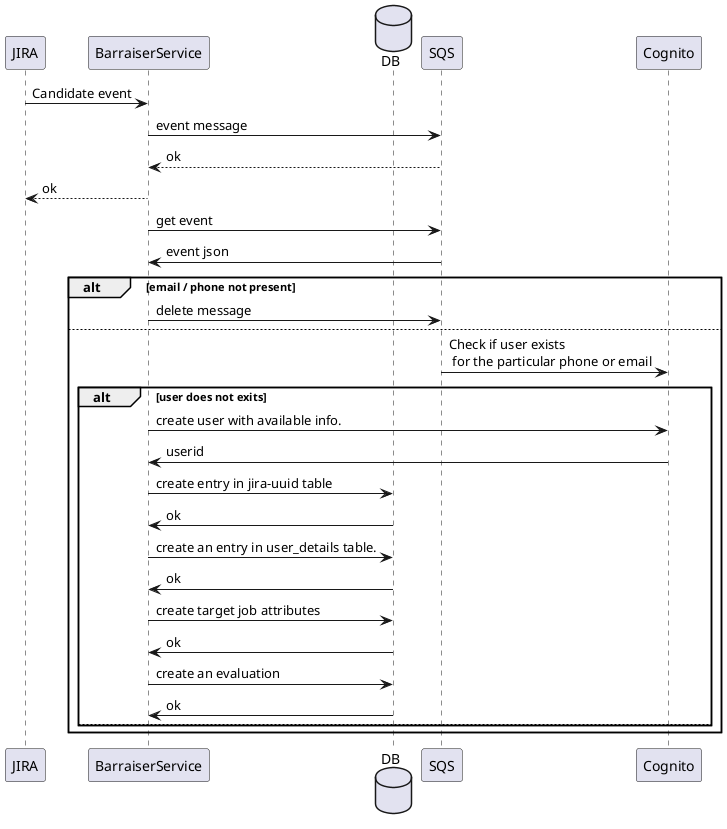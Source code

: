 @startuml
participant JIRA as j
participant BarraiserService as b
database DB as d
participant SQS as s
participant Cognito as c

j -> b : Candidate event
b -> s : event message
s-->b : ok
b --> j : ok

b -> s : get event
s -> b : event json

alt email / phone not present
b -> s : delete message
else
    s -> c : Check if user exists \n for the particular phone or email

    alt user does not exits
        b -> c : create user with available info.
        c -> b : userid
        b -> d : create entry in jira-uuid table
        d -> b : ok
        b -> d : create an entry in user_details table.
        d -> b : ok
        b -> d : create target job attributes
        d -> b : ok
        b -> d : create an evaluation
        d -> b : ok
    else

    end
end
@enduml

